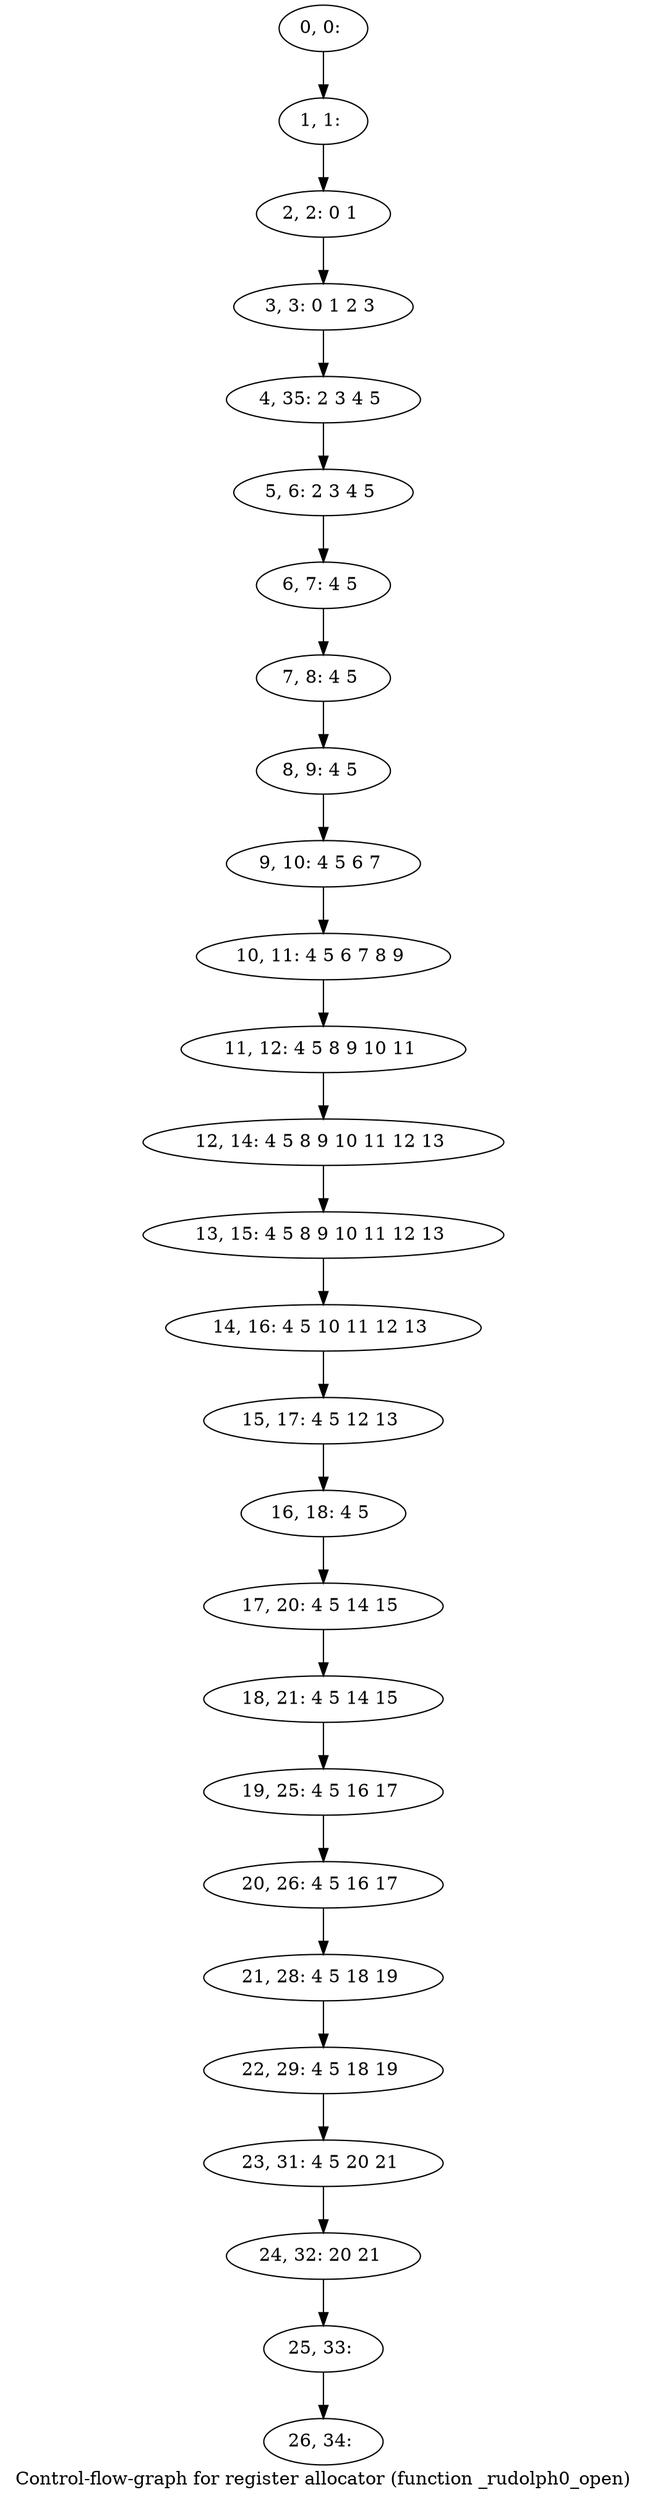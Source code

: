 digraph G {
graph [label="Control-flow-graph for register allocator (function _rudolph0_open)"]
0[label="0, 0: "];
1[label="1, 1: "];
2[label="2, 2: 0 1 "];
3[label="3, 3: 0 1 2 3 "];
4[label="4, 35: 2 3 4 5 "];
5[label="5, 6: 2 3 4 5 "];
6[label="6, 7: 4 5 "];
7[label="7, 8: 4 5 "];
8[label="8, 9: 4 5 "];
9[label="9, 10: 4 5 6 7 "];
10[label="10, 11: 4 5 6 7 8 9 "];
11[label="11, 12: 4 5 8 9 10 11 "];
12[label="12, 14: 4 5 8 9 10 11 12 13 "];
13[label="13, 15: 4 5 8 9 10 11 12 13 "];
14[label="14, 16: 4 5 10 11 12 13 "];
15[label="15, 17: 4 5 12 13 "];
16[label="16, 18: 4 5 "];
17[label="17, 20: 4 5 14 15 "];
18[label="18, 21: 4 5 14 15 "];
19[label="19, 25: 4 5 16 17 "];
20[label="20, 26: 4 5 16 17 "];
21[label="21, 28: 4 5 18 19 "];
22[label="22, 29: 4 5 18 19 "];
23[label="23, 31: 4 5 20 21 "];
24[label="24, 32: 20 21 "];
25[label="25, 33: "];
26[label="26, 34: "];
0->1 ;
1->2 ;
2->3 ;
3->4 ;
4->5 ;
5->6 ;
6->7 ;
7->8 ;
8->9 ;
9->10 ;
10->11 ;
11->12 ;
12->13 ;
13->14 ;
14->15 ;
15->16 ;
16->17 ;
17->18 ;
18->19 ;
19->20 ;
20->21 ;
21->22 ;
22->23 ;
23->24 ;
24->25 ;
25->26 ;
}
